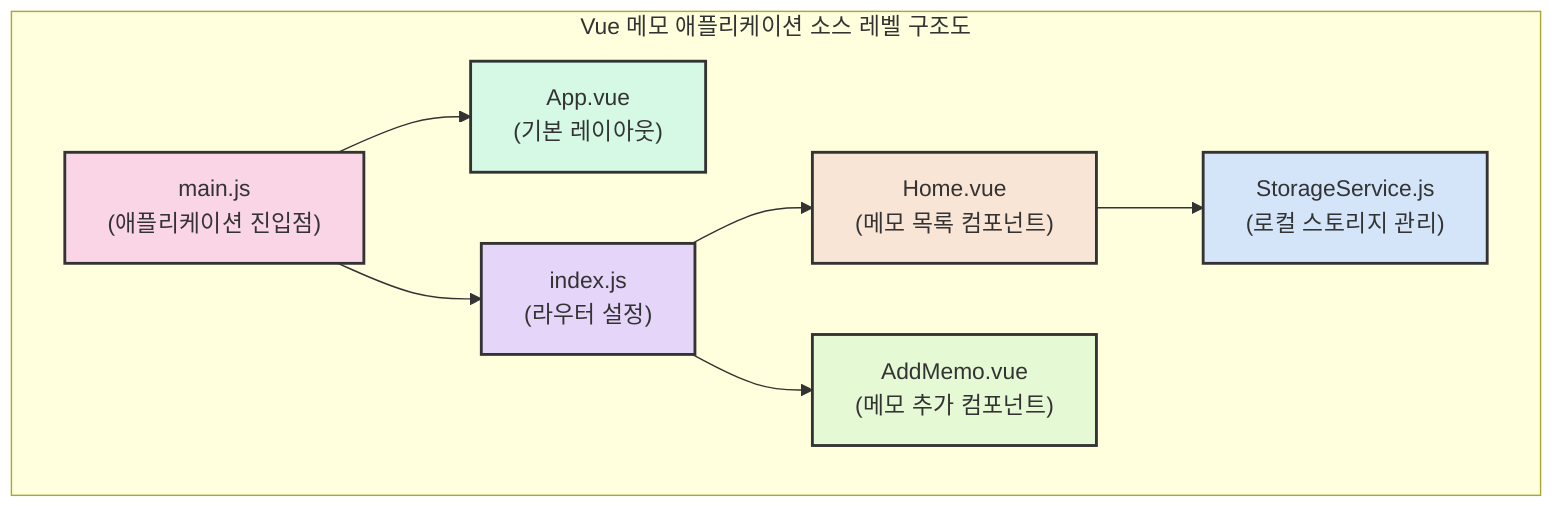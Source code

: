 flowchart TD
    subgraph "Vue 메모 애플리케이션 소스 레벨 구조도"
        Main["main.js
        (애플리케이션 진입점)"]
        App["App.vue
        (기본 레이아웃)"]
        Router["index.js
        (라우터 설정)"]
        Home["Home.vue
        (메모 목록 컴포넌트)"]
        AddMemo["AddMemo.vue
        (메모 추가 컴포넌트)"]
        Storage["StorageService.js
        (로컬 스토리지 관리)"]
        
        Main --> App
        Main --> Router
        Router --> Home
        Router --> AddMemo
        Home --> Storage
        
        style Main fill:#f9d5e5,stroke:#333,stroke-width:2px
        style App fill:#d5f9e5,stroke:#333,stroke-width:2px
        style Router fill:#e5d5f9,stroke:#333,stroke-width:2px
        style Home fill:#f9e5d5,stroke:#333,stroke-width:2px
        style AddMemo fill:#e5f9d5,stroke:#333,stroke-width:2px
        style Storage fill:#d5e5f9,stroke:#333,stroke-width:2px
    end